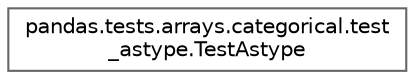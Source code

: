 digraph "Graphical Class Hierarchy"
{
 // LATEX_PDF_SIZE
  bgcolor="transparent";
  edge [fontname=Helvetica,fontsize=10,labelfontname=Helvetica,labelfontsize=10];
  node [fontname=Helvetica,fontsize=10,shape=box,height=0.2,width=0.4];
  rankdir="LR";
  Node0 [id="Node000000",label="pandas.tests.arrays.categorical.test\l_astype.TestAstype",height=0.2,width=0.4,color="grey40", fillcolor="white", style="filled",URL="$da/d89/classpandas_1_1tests_1_1arrays_1_1categorical_1_1test__astype_1_1TestAstype.html",tooltip=" "];
}
